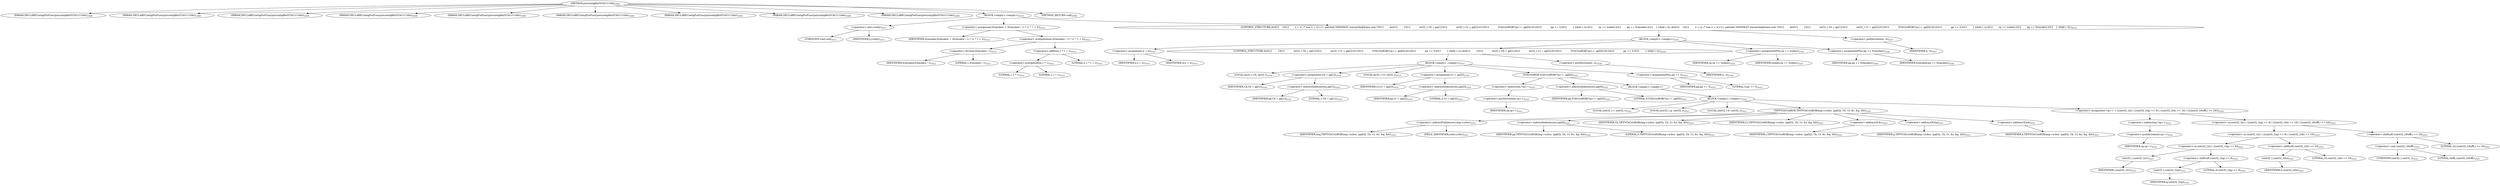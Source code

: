 digraph "putcontig8bitYCbCr11tile" {  
"59763" [label = <(METHOD,putcontig8bitYCbCr11tile)<SUB>2509</SUB>> ]
"59764" [label = <(PARAM,DECLAREContigPutFunc(putcontig8bitYCbCr11tile))<SUB>2509</SUB>> ]
"59765" [label = <(PARAM,DECLAREContigPutFunc(putcontig8bitYCbCr11tile))<SUB>2509</SUB>> ]
"59766" [label = <(PARAM,DECLAREContigPutFunc(putcontig8bitYCbCr11tile))<SUB>2509</SUB>> ]
"59767" [label = <(PARAM,DECLAREContigPutFunc(putcontig8bitYCbCr11tile))<SUB>2509</SUB>> ]
"59768" [label = <(PARAM,DECLAREContigPutFunc(putcontig8bitYCbCr11tile))<SUB>2509</SUB>> ]
"59769" [label = <(PARAM,DECLAREContigPutFunc(putcontig8bitYCbCr11tile))<SUB>2509</SUB>> ]
"59770" [label = <(PARAM,DECLAREContigPutFunc(putcontig8bitYCbCr11tile))<SUB>2509</SUB>> ]
"59771" [label = <(PARAM,DECLAREContigPutFunc(putcontig8bitYCbCr11tile))<SUB>2509</SUB>> ]
"59772" [label = <(PARAM,DECLAREContigPutFunc(putcontig8bitYCbCr11tile))<SUB>2509</SUB>> ]
"59773" [label = <(BLOCK,&lt;empty&gt;,&lt;empty&gt;)<SUB>2510</SUB>> ]
"59774" [label = <(&lt;operator&gt;.cast,(void)y)<SUB>2511</SUB>> ]
"59775" [label = <(UNKNOWN,void,void)<SUB>2511</SUB>> ]
"59776" [label = <(IDENTIFIER,y,(void)y)<SUB>2511</SUB>> ]
"59777" [label = <(&lt;operator&gt;.assignment,fromskew = (fromskew / 1) * (1 * 1 + 2))<SUB>2512</SUB>> ]
"59778" [label = <(IDENTIFIER,fromskew,fromskew = (fromskew / 1) * (1 * 1 + 2))<SUB>2512</SUB>> ]
"59779" [label = <(&lt;operator&gt;.multiplication,(fromskew / 1) * (1 * 1 + 2))<SUB>2512</SUB>> ]
"59780" [label = <(&lt;operator&gt;.division,fromskew / 1)<SUB>2512</SUB>> ]
"59781" [label = <(IDENTIFIER,fromskew,fromskew / 1)<SUB>2512</SUB>> ]
"59782" [label = <(LITERAL,1,fromskew / 1)<SUB>2512</SUB>> ]
"59783" [label = <(&lt;operator&gt;.addition,1 * 1 + 2)<SUB>2512</SUB>> ]
"59784" [label = <(&lt;operator&gt;.multiplication,1 * 1)<SUB>2512</SUB>> ]
"59785" [label = <(LITERAL,1,1 * 1)<SUB>2512</SUB>> ]
"59786" [label = <(LITERAL,1,1 * 1)<SUB>2512</SUB>> ]
"59787" [label = <(LITERAL,2,1 * 1 + 2)<SUB>2512</SUB>> ]
"59788" [label = <(CONTROL_STRUCTURE,do\012    {\012        x = w; /* was x = w&gt;&gt;1; patched 2000/09/25 warmerda@home.com */\012        do\012        {\012            int32_t Cb = pp[1];\012            int32_t Cr = pp[2];\012\012            YCbCrtoRGB(*cp++, pp[0]);\012\012            pp += 3;\012        } while (--x);\012        cp += toskew;\012        pp += fromskew;\012    } while (--h);,do\012    {\012        x = w; /* was x = w&gt;&gt;1; patched 2000/09/25 warmerda@home.com */\012        do\012        {\012            int32_t Cb = pp[1];\012            int32_t Cr = pp[2];\012\012            YCbCrtoRGB(*cp++, pp[0]);\012\012            pp += 3;\012        } while (--x);\012        cp += toskew;\012        pp += fromskew;\012    } while (--h);)<SUB>2513</SUB>> ]
"59789" [label = <(BLOCK,&lt;empty&gt;,&lt;empty&gt;)<SUB>2514</SUB>> ]
"59790" [label = <(&lt;operator&gt;.assignment,x = w)<SUB>2515</SUB>> ]
"59791" [label = <(IDENTIFIER,x,x = w)<SUB>2515</SUB>> ]
"59792" [label = <(IDENTIFIER,w,x = w)<SUB>2515</SUB>> ]
"59793" [label = <(CONTROL_STRUCTURE,do\012        {\012            int32_t Cb = pp[1];\012            int32_t Cr = pp[2];\012\012            YCbCrtoRGB(*cp++, pp[0]);\012\012            pp += 3;\012        } while (--x);,do\012        {\012            int32_t Cb = pp[1];\012            int32_t Cr = pp[2];\012\012            YCbCrtoRGB(*cp++, pp[0]);\012\012            pp += 3;\012        } while (--x);)<SUB>2516</SUB>> ]
"59794" [label = <(BLOCK,&lt;empty&gt;,&lt;empty&gt;)<SUB>2517</SUB>> ]
"59795" [label = <(LOCAL,int32_t Cb: int32_t)<SUB>2518</SUB>> ]
"59796" [label = <(&lt;operator&gt;.assignment,Cb = pp[1])<SUB>2518</SUB>> ]
"59797" [label = <(IDENTIFIER,Cb,Cb = pp[1])<SUB>2518</SUB>> ]
"59798" [label = <(&lt;operator&gt;.indirectIndexAccess,pp[1])<SUB>2518</SUB>> ]
"59799" [label = <(IDENTIFIER,pp,Cb = pp[1])<SUB>2518</SUB>> ]
"59800" [label = <(LITERAL,1,Cb = pp[1])<SUB>2518</SUB>> ]
"59801" [label = <(LOCAL,int32_t Cr: int32_t)<SUB>2519</SUB>> ]
"59802" [label = <(&lt;operator&gt;.assignment,Cr = pp[2])<SUB>2519</SUB>> ]
"59803" [label = <(IDENTIFIER,Cr,Cr = pp[2])<SUB>2519</SUB>> ]
"59804" [label = <(&lt;operator&gt;.indirectIndexAccess,pp[2])<SUB>2519</SUB>> ]
"59805" [label = <(IDENTIFIER,pp,Cr = pp[2])<SUB>2519</SUB>> ]
"59806" [label = <(LITERAL,2,Cr = pp[2])<SUB>2519</SUB>> ]
"59807" [label = <(YCbCrtoRGB,YCbCrtoRGB(*cp++, pp[0]))<SUB>2521</SUB>> ]
"59808" [label = <(&lt;operator&gt;.indirection,*cp++)<SUB>2521</SUB>> ]
"59809" [label = <(&lt;operator&gt;.postIncrement,cp++)<SUB>2521</SUB>> ]
"59810" [label = <(IDENTIFIER,cp,cp++)<SUB>2521</SUB>> ]
"59811" [label = <(&lt;operator&gt;.indirectIndexAccess,pp[0])<SUB>2521</SUB>> ]
"59812" [label = <(IDENTIFIER,pp,YCbCrtoRGB(*cp++, pp[0]))<SUB>2521</SUB>> ]
"59813" [label = <(LITERAL,0,YCbCrtoRGB(*cp++, pp[0]))<SUB>2521</SUB>> ]
"59814" [label = <(BLOCK,&lt;empty&gt;,&lt;empty&gt;)> ]
"59815" [label = <(BLOCK,&lt;empty&gt;,&lt;empty&gt;)<SUB>2521</SUB>> ]
"59816" [label = <(LOCAL,uint32_t r: uint32_t)<SUB>2521</SUB>> ]
"59817" [label = <(LOCAL,uint32_t g: uint32_t)<SUB>2521</SUB>> ]
"59818" [label = <(LOCAL,uint32_t b: uint32_t)<SUB>2521</SUB>> ]
"59819" [label = <(TIFFYCbCrtoRGB,TIFFYCbCrtoRGB(img-&gt;ycbcr, (pp[0]), Cb, Cr, &amp;r, &amp;g, &amp;b))<SUB>2521</SUB>> ]
"59820" [label = <(&lt;operator&gt;.indirectFieldAccess,img-&gt;ycbcr)<SUB>2521</SUB>> ]
"59821" [label = <(IDENTIFIER,img,TIFFYCbCrtoRGB(img-&gt;ycbcr, (pp[0]), Cb, Cr, &amp;r, &amp;g, &amp;b))<SUB>2521</SUB>> ]
"59822" [label = <(FIELD_IDENTIFIER,ycbcr,ycbcr)<SUB>2521</SUB>> ]
"59823" [label = <(&lt;operator&gt;.indirectIndexAccess,pp[0])<SUB>2521</SUB>> ]
"59824" [label = <(IDENTIFIER,pp,TIFFYCbCrtoRGB(img-&gt;ycbcr, (pp[0]), Cb, Cr, &amp;r, &amp;g, &amp;b))<SUB>2521</SUB>> ]
"59825" [label = <(LITERAL,0,TIFFYCbCrtoRGB(img-&gt;ycbcr, (pp[0]), Cb, Cr, &amp;r, &amp;g, &amp;b))<SUB>2521</SUB>> ]
"59826" [label = <(IDENTIFIER,Cb,TIFFYCbCrtoRGB(img-&gt;ycbcr, (pp[0]), Cb, Cr, &amp;r, &amp;g, &amp;b))<SUB>2521</SUB>> ]
"59827" [label = <(IDENTIFIER,Cr,TIFFYCbCrtoRGB(img-&gt;ycbcr, (pp[0]), Cb, Cr, &amp;r, &amp;g, &amp;b))<SUB>2521</SUB>> ]
"59828" [label = <(&lt;operator&gt;.addressOf,&amp;r)<SUB>2521</SUB>> ]
"59829" [label = <(IDENTIFIER,r,TIFFYCbCrtoRGB(img-&gt;ycbcr, (pp[0]), Cb, Cr, &amp;r, &amp;g, &amp;b))<SUB>2521</SUB>> ]
"59830" [label = <(&lt;operator&gt;.addressOf,&amp;g)<SUB>2521</SUB>> ]
"59831" [label = <(IDENTIFIER,g,TIFFYCbCrtoRGB(img-&gt;ycbcr, (pp[0]), Cb, Cr, &amp;r, &amp;g, &amp;b))<SUB>2521</SUB>> ]
"59832" [label = <(&lt;operator&gt;.addressOf,&amp;b)<SUB>2521</SUB>> ]
"59833" [label = <(IDENTIFIER,b,TIFFYCbCrtoRGB(img-&gt;ycbcr, (pp[0]), Cb, Cr, &amp;r, &amp;g, &amp;b))<SUB>2521</SUB>> ]
"59834" [label = <(&lt;operator&gt;.assignment,*cp++ = ((uint32_t)(r) | ((uint32_t)(g) &lt;&lt; 8) | ((uint32_t)(b) &lt;&lt; 16) | (((uint32_t)0xffL) &lt;&lt; 24)))<SUB>2521</SUB>> ]
"59835" [label = <(&lt;operator&gt;.indirection,*cp++)<SUB>2521</SUB>> ]
"59836" [label = <(&lt;operator&gt;.postIncrement,cp++)<SUB>2521</SUB>> ]
"59837" [label = <(IDENTIFIER,cp,cp++)<SUB>2521</SUB>> ]
"59838" [label = <(&lt;operator&gt;.or,(uint32_t)(r) | ((uint32_t)(g) &lt;&lt; 8) | ((uint32_t)(b) &lt;&lt; 16) | (((uint32_t)0xffL) &lt;&lt; 24))<SUB>2521</SUB>> ]
"59839" [label = <(&lt;operator&gt;.or,(uint32_t)(r) | ((uint32_t)(g) &lt;&lt; 8) | ((uint32_t)(b) &lt;&lt; 16))<SUB>2521</SUB>> ]
"59840" [label = <(&lt;operator&gt;.or,(uint32_t)(r) | ((uint32_t)(g) &lt;&lt; 8))<SUB>2521</SUB>> ]
"59841" [label = <(uint32_t,(uint32_t)(r))<SUB>2521</SUB>> ]
"59842" [label = <(IDENTIFIER,r,(uint32_t)(r))<SUB>2521</SUB>> ]
"59843" [label = <(&lt;operator&gt;.shiftLeft,(uint32_t)(g) &lt;&lt; 8)<SUB>2521</SUB>> ]
"59844" [label = <(uint32_t,(uint32_t)(g))<SUB>2521</SUB>> ]
"59845" [label = <(IDENTIFIER,g,(uint32_t)(g))<SUB>2521</SUB>> ]
"59846" [label = <(LITERAL,8,(uint32_t)(g) &lt;&lt; 8)<SUB>2521</SUB>> ]
"59847" [label = <(&lt;operator&gt;.shiftLeft,(uint32_t)(b) &lt;&lt; 16)<SUB>2521</SUB>> ]
"59848" [label = <(uint32_t,(uint32_t)(b))<SUB>2521</SUB>> ]
"59849" [label = <(IDENTIFIER,b,(uint32_t)(b))<SUB>2521</SUB>> ]
"59850" [label = <(LITERAL,16,(uint32_t)(b) &lt;&lt; 16)<SUB>2521</SUB>> ]
"59851" [label = <(&lt;operator&gt;.shiftLeft,((uint32_t)0xffL) &lt;&lt; 24)<SUB>2521</SUB>> ]
"59852" [label = <(&lt;operator&gt;.cast,(uint32_t)0xffL)<SUB>2521</SUB>> ]
"59853" [label = <(UNKNOWN,uint32_t,uint32_t)<SUB>2521</SUB>> ]
"59854" [label = <(LITERAL,0xffL,(uint32_t)0xffL)<SUB>2521</SUB>> ]
"59855" [label = <(LITERAL,24,((uint32_t)0xffL) &lt;&lt; 24)<SUB>2521</SUB>> ]
"59856" [label = <(&lt;operator&gt;.assignmentPlus,pp += 3)<SUB>2523</SUB>> ]
"59857" [label = <(IDENTIFIER,pp,pp += 3)<SUB>2523</SUB>> ]
"59858" [label = <(LITERAL,3,pp += 3)<SUB>2523</SUB>> ]
"59859" [label = <(&lt;operator&gt;.preDecrement,--x)<SUB>2524</SUB>> ]
"59860" [label = <(IDENTIFIER,x,--x)<SUB>2524</SUB>> ]
"59861" [label = <(&lt;operator&gt;.assignmentPlus,cp += toskew)<SUB>2525</SUB>> ]
"59862" [label = <(IDENTIFIER,cp,cp += toskew)<SUB>2525</SUB>> ]
"59863" [label = <(IDENTIFIER,toskew,cp += toskew)<SUB>2525</SUB>> ]
"59864" [label = <(&lt;operator&gt;.assignmentPlus,pp += fromskew)<SUB>2526</SUB>> ]
"59865" [label = <(IDENTIFIER,pp,pp += fromskew)<SUB>2526</SUB>> ]
"59866" [label = <(IDENTIFIER,fromskew,pp += fromskew)<SUB>2526</SUB>> ]
"59867" [label = <(&lt;operator&gt;.preDecrement,--h)<SUB>2527</SUB>> ]
"59868" [label = <(IDENTIFIER,h,--h)<SUB>2527</SUB>> ]
"59869" [label = <(METHOD_RETURN,void)<SUB>2509</SUB>> ]
  "59763" -> "59764" 
  "59763" -> "59765" 
  "59763" -> "59766" 
  "59763" -> "59767" 
  "59763" -> "59768" 
  "59763" -> "59769" 
  "59763" -> "59770" 
  "59763" -> "59771" 
  "59763" -> "59772" 
  "59763" -> "59773" 
  "59763" -> "59869" 
  "59773" -> "59774" 
  "59773" -> "59777" 
  "59773" -> "59788" 
  "59774" -> "59775" 
  "59774" -> "59776" 
  "59777" -> "59778" 
  "59777" -> "59779" 
  "59779" -> "59780" 
  "59779" -> "59783" 
  "59780" -> "59781" 
  "59780" -> "59782" 
  "59783" -> "59784" 
  "59783" -> "59787" 
  "59784" -> "59785" 
  "59784" -> "59786" 
  "59788" -> "59789" 
  "59788" -> "59867" 
  "59789" -> "59790" 
  "59789" -> "59793" 
  "59789" -> "59861" 
  "59789" -> "59864" 
  "59790" -> "59791" 
  "59790" -> "59792" 
  "59793" -> "59794" 
  "59793" -> "59859" 
  "59794" -> "59795" 
  "59794" -> "59796" 
  "59794" -> "59801" 
  "59794" -> "59802" 
  "59794" -> "59807" 
  "59794" -> "59856" 
  "59796" -> "59797" 
  "59796" -> "59798" 
  "59798" -> "59799" 
  "59798" -> "59800" 
  "59802" -> "59803" 
  "59802" -> "59804" 
  "59804" -> "59805" 
  "59804" -> "59806" 
  "59807" -> "59808" 
  "59807" -> "59811" 
  "59807" -> "59814" 
  "59808" -> "59809" 
  "59809" -> "59810" 
  "59811" -> "59812" 
  "59811" -> "59813" 
  "59814" -> "59815" 
  "59815" -> "59816" 
  "59815" -> "59817" 
  "59815" -> "59818" 
  "59815" -> "59819" 
  "59815" -> "59834" 
  "59819" -> "59820" 
  "59819" -> "59823" 
  "59819" -> "59826" 
  "59819" -> "59827" 
  "59819" -> "59828" 
  "59819" -> "59830" 
  "59819" -> "59832" 
  "59820" -> "59821" 
  "59820" -> "59822" 
  "59823" -> "59824" 
  "59823" -> "59825" 
  "59828" -> "59829" 
  "59830" -> "59831" 
  "59832" -> "59833" 
  "59834" -> "59835" 
  "59834" -> "59838" 
  "59835" -> "59836" 
  "59836" -> "59837" 
  "59838" -> "59839" 
  "59838" -> "59851" 
  "59839" -> "59840" 
  "59839" -> "59847" 
  "59840" -> "59841" 
  "59840" -> "59843" 
  "59841" -> "59842" 
  "59843" -> "59844" 
  "59843" -> "59846" 
  "59844" -> "59845" 
  "59847" -> "59848" 
  "59847" -> "59850" 
  "59848" -> "59849" 
  "59851" -> "59852" 
  "59851" -> "59855" 
  "59852" -> "59853" 
  "59852" -> "59854" 
  "59856" -> "59857" 
  "59856" -> "59858" 
  "59859" -> "59860" 
  "59861" -> "59862" 
  "59861" -> "59863" 
  "59864" -> "59865" 
  "59864" -> "59866" 
  "59867" -> "59868" 
}
